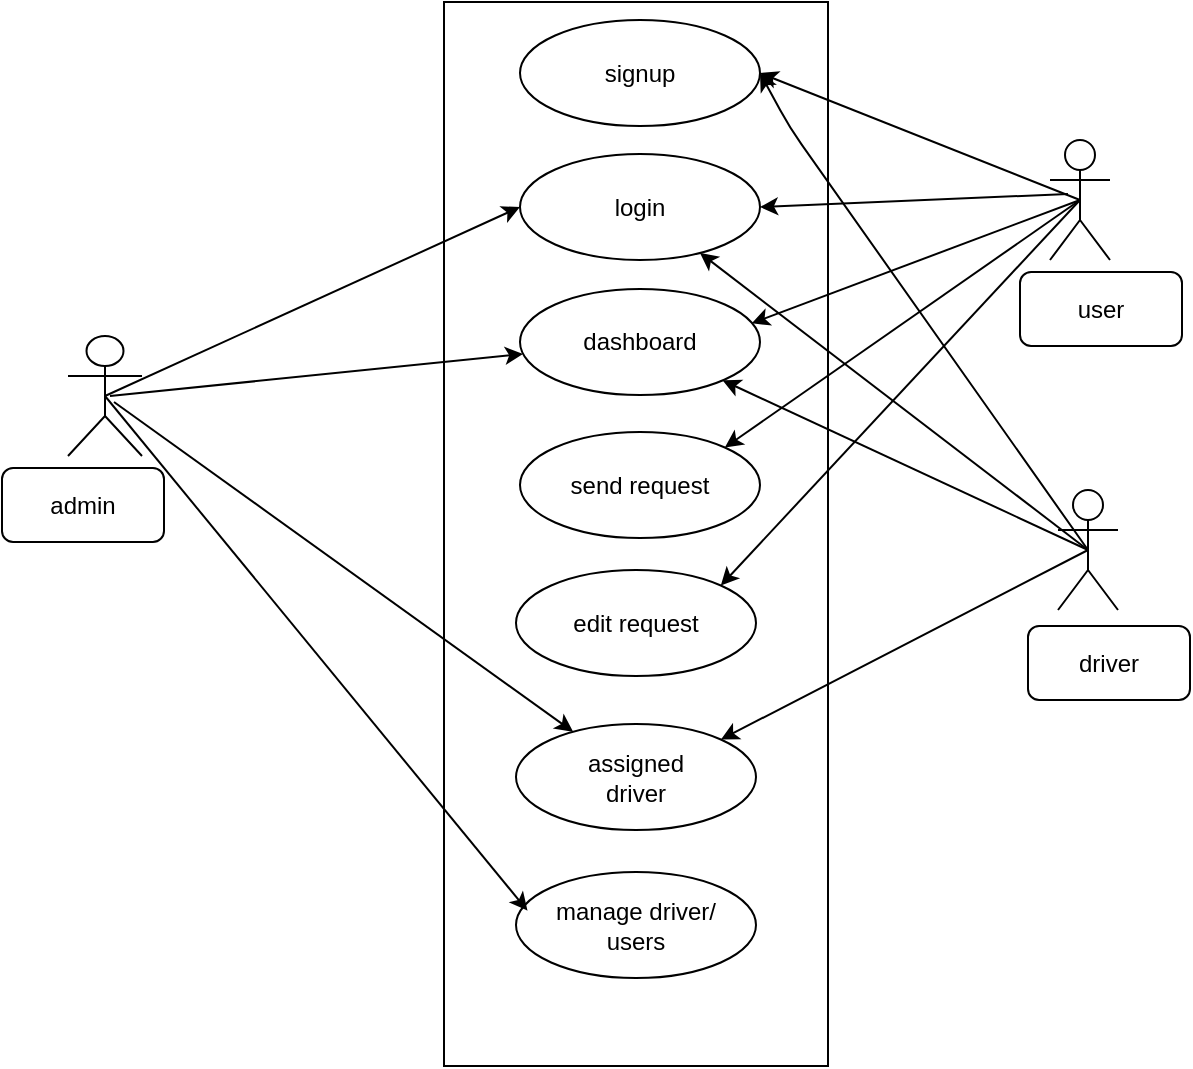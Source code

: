 <mxfile>
    <diagram id="Q8igsUf-CdHSzMwCPAXT" name="Page-1">
        <mxGraphModel dx="907" dy="419" grid="0" gridSize="10" guides="1" tooltips="1" connect="1" arrows="1" fold="1" page="1" pageScale="1" pageWidth="850" pageHeight="1100" math="0" shadow="0">
            <root>
                <mxCell id="0"/>
                <mxCell id="1" parent="0"/>
                <mxCell id="4" value="" style="rounded=0;whiteSpace=wrap;html=1;" vertex="1" parent="1">
                    <mxGeometry x="322" y="18" width="192" height="532" as="geometry"/>
                </mxCell>
                <mxCell id="5" value="assigned&lt;div&gt;driver&lt;/div&gt;" style="ellipse;whiteSpace=wrap;html=1;" vertex="1" parent="1">
                    <mxGeometry x="358" y="379" width="120" height="53" as="geometry"/>
                </mxCell>
                <mxCell id="7" value="edit request" style="ellipse;whiteSpace=wrap;html=1;" vertex="1" parent="1">
                    <mxGeometry x="358" y="302" width="120" height="53" as="geometry"/>
                </mxCell>
                <mxCell id="8" value="send request" style="ellipse;whiteSpace=wrap;html=1;" vertex="1" parent="1">
                    <mxGeometry x="360" y="233" width="120" height="53" as="geometry"/>
                </mxCell>
                <mxCell id="9" value="dashboard" style="ellipse;whiteSpace=wrap;html=1;" vertex="1" parent="1">
                    <mxGeometry x="360" y="161.5" width="120" height="53" as="geometry"/>
                </mxCell>
                <mxCell id="10" value="login" style="ellipse;whiteSpace=wrap;html=1;" vertex="1" parent="1">
                    <mxGeometry x="360" y="94" width="120" height="53" as="geometry"/>
                </mxCell>
                <mxCell id="11" value="signup" style="ellipse;whiteSpace=wrap;html=1;" vertex="1" parent="1">
                    <mxGeometry x="360" y="27" width="120" height="53" as="geometry"/>
                </mxCell>
                <mxCell id="12" value="manage driver/&lt;div&gt;users&lt;/div&gt;" style="ellipse;whiteSpace=wrap;html=1;" vertex="1" parent="1">
                    <mxGeometry x="358" y="453" width="120" height="53" as="geometry"/>
                </mxCell>
                <mxCell id="16" style="edgeStyle=none;html=1;exitX=0.5;exitY=0.5;exitDx=0;exitDy=0;exitPerimeter=0;entryX=0;entryY=0.5;entryDx=0;entryDy=0;" edge="1" parent="1" source="13" target="10">
                    <mxGeometry relative="1" as="geometry">
                        <mxPoint x="280.585" y="150.836" as="targetPoint"/>
                    </mxGeometry>
                </mxCell>
                <mxCell id="18" style="edgeStyle=none;html=1;" edge="1" parent="1" target="9">
                    <mxGeometry relative="1" as="geometry">
                        <mxPoint x="155" y="215" as="sourcePoint"/>
                    </mxGeometry>
                </mxCell>
                <mxCell id="28" value="" style="edgeStyle=none;html=1;" edge="1" parent="1" target="5">
                    <mxGeometry relative="1" as="geometry">
                        <mxPoint x="157" y="218" as="sourcePoint"/>
                    </mxGeometry>
                </mxCell>
                <mxCell id="13" value="Actor" style="shape=umlActor;verticalLabelPosition=bottom;verticalAlign=top;html=1;outlineConnect=0;" vertex="1" parent="1">
                    <mxGeometry x="134" y="185" width="37" height="60" as="geometry"/>
                </mxCell>
                <mxCell id="22" style="edgeStyle=none;html=1;entryX=1;entryY=0.5;entryDx=0;entryDy=0;exitX=0.5;exitY=0.5;exitDx=0;exitDy=0;exitPerimeter=0;" edge="1" parent="1" source="14" target="11">
                    <mxGeometry relative="1" as="geometry">
                        <mxPoint x="518" y="136" as="sourcePoint"/>
                    </mxGeometry>
                </mxCell>
                <mxCell id="23" value="" style="edgeStyle=none;html=1;entryX=0.965;entryY=0.324;entryDx=0;entryDy=0;entryPerimeter=0;exitX=0.5;exitY=0.5;exitDx=0;exitDy=0;exitPerimeter=0;" edge="1" parent="1" source="14" target="9">
                    <mxGeometry relative="1" as="geometry">
                        <mxPoint x="616" y="120" as="sourcePoint"/>
                    </mxGeometry>
                </mxCell>
                <mxCell id="24" value="" style="edgeStyle=none;html=1;exitX=0.5;exitY=0.5;exitDx=0;exitDy=0;exitPerimeter=0;entryX=1;entryY=0;entryDx=0;entryDy=0;" edge="1" parent="1" source="14" target="8">
                    <mxGeometry relative="1" as="geometry">
                        <mxPoint x="622" y="135" as="sourcePoint"/>
                    </mxGeometry>
                </mxCell>
                <mxCell id="14" value="Actor" style="shape=umlActor;verticalLabelPosition=bottom;verticalAlign=top;html=1;outlineConnect=0;" vertex="1" parent="1">
                    <mxGeometry x="625" y="87" width="30" height="60" as="geometry"/>
                </mxCell>
                <mxCell id="30" value="" style="edgeStyle=none;html=1;entryX=1;entryY=0.5;entryDx=0;entryDy=0;exitX=0.5;exitY=0.5;exitDx=0;exitDy=0;exitPerimeter=0;" edge="1" parent="1" source="15" target="11">
                    <mxGeometry relative="1" as="geometry">
                        <mxPoint x="629" y="271" as="sourcePoint"/>
                        <mxPoint x="553" y="313" as="targetPoint"/>
                        <Array as="points">
                            <mxPoint x="495" y="81"/>
                        </Array>
                    </mxGeometry>
                </mxCell>
                <mxCell id="32" style="edgeStyle=none;html=1;exitX=0.5;exitY=0.5;exitDx=0;exitDy=0;exitPerimeter=0;" edge="1" parent="1" source="15" target="10">
                    <mxGeometry relative="1" as="geometry"/>
                </mxCell>
                <mxCell id="34" value="" style="edgeStyle=none;html=1;entryX=1;entryY=0;entryDx=0;entryDy=0;exitX=0.5;exitY=0.5;exitDx=0;exitDy=0;exitPerimeter=0;" edge="1" parent="1" source="15" target="5">
                    <mxGeometry relative="1" as="geometry">
                        <mxPoint x="567" y="306" as="targetPoint"/>
                    </mxGeometry>
                </mxCell>
                <mxCell id="37" style="edgeStyle=none;html=1;exitX=0.5;exitY=0.5;exitDx=0;exitDy=0;exitPerimeter=0;" edge="1" parent="1" source="15" target="9">
                    <mxGeometry relative="1" as="geometry"/>
                </mxCell>
                <mxCell id="15" value="Actor" style="shape=umlActor;verticalLabelPosition=bottom;verticalAlign=top;html=1;outlineConnect=0;" vertex="1" parent="1">
                    <mxGeometry x="629" y="262" width="30" height="60" as="geometry"/>
                </mxCell>
                <mxCell id="20" value="" style="endArrow=classic;html=1;exitX=0.5;exitY=0.5;exitDx=0;exitDy=0;exitPerimeter=0;entryX=0.048;entryY=0.365;entryDx=0;entryDy=0;entryPerimeter=0;" edge="1" parent="1" source="13" target="12">
                    <mxGeometry width="50" height="50" relative="1" as="geometry">
                        <mxPoint x="205" y="232" as="sourcePoint"/>
                        <mxPoint x="315" y="371" as="targetPoint"/>
                        <Array as="points"/>
                    </mxGeometry>
                </mxCell>
                <mxCell id="25" value="" style="edgeStyle=none;html=1;exitX=0.5;exitY=0.5;exitDx=0;exitDy=0;exitPerimeter=0;entryX=1;entryY=0;entryDx=0;entryDy=0;" edge="1" parent="1" source="14" target="7">
                    <mxGeometry relative="1" as="geometry">
                        <mxPoint x="650" y="127" as="sourcePoint"/>
                        <mxPoint x="524" y="222" as="targetPoint"/>
                        <Array as="points"/>
                    </mxGeometry>
                </mxCell>
                <mxCell id="27" value="" style="edgeStyle=none;html=1;entryX=1;entryY=0.5;entryDx=0;entryDy=0;" edge="1" parent="1" target="10">
                    <mxGeometry relative="1" as="geometry">
                        <mxPoint x="634" y="114" as="sourcePoint"/>
                        <mxPoint x="454" y="150.017" as="targetPoint"/>
                        <Array as="points"/>
                    </mxGeometry>
                </mxCell>
                <mxCell id="39" value="Text" style="text;html=1;align=center;verticalAlign=middle;whiteSpace=wrap;rounded=0;" vertex="1" parent="1">
                    <mxGeometry x="109" y="258" width="60" height="30" as="geometry"/>
                </mxCell>
                <mxCell id="40" value="admin" style="rounded=1;whiteSpace=wrap;html=1;" vertex="1" parent="1">
                    <mxGeometry x="101" y="251" width="81" height="37" as="geometry"/>
                </mxCell>
                <mxCell id="41" value="user" style="rounded=1;whiteSpace=wrap;html=1;" vertex="1" parent="1">
                    <mxGeometry x="610" y="153" width="81" height="37" as="geometry"/>
                </mxCell>
                <mxCell id="42" value="driver" style="rounded=1;whiteSpace=wrap;html=1;" vertex="1" parent="1">
                    <mxGeometry x="614" y="330" width="81" height="37" as="geometry"/>
                </mxCell>
            </root>
        </mxGraphModel>
    </diagram>
</mxfile>